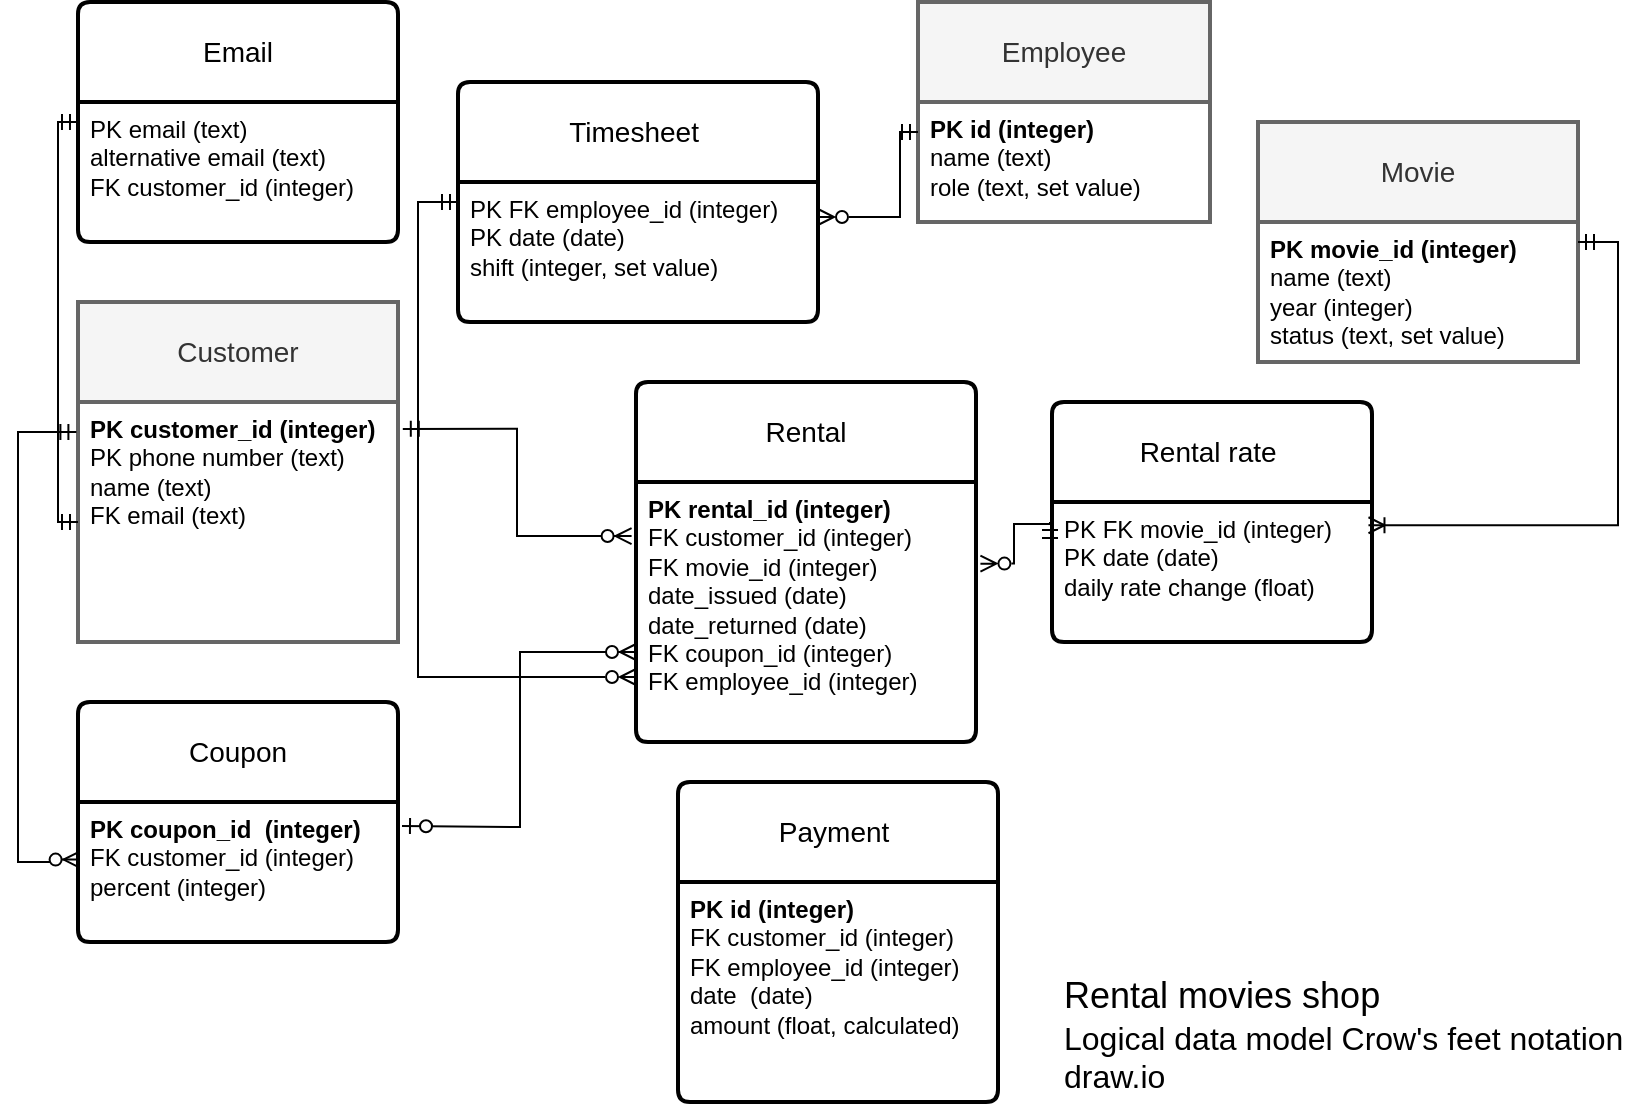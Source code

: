 <mxfile version="26.2.14">
  <diagram name="Page-1" id="s2K_nMJZjF3idkyLSry7">
    <mxGraphModel dx="1042" dy="535" grid="1" gridSize="10" guides="1" tooltips="1" connect="1" arrows="1" fold="1" page="1" pageScale="1" pageWidth="827" pageHeight="1169" math="0" shadow="0">
      <root>
        <mxCell id="0" />
        <mxCell id="1" parent="0" />
        <object label="Customer" id="y3ixa2gtlaRu2vrzm_rA-23">
          <mxCell style="swimlane;childLayout=stackLayout;horizontal=1;startSize=50;horizontalStack=0;fontSize=14;fontStyle=0;strokeWidth=2;resizeParent=0;resizeLast=1;shadow=0;dashed=0;align=center;arcSize=4;whiteSpace=wrap;html=1;fillColor=#f5f5f5;fontColor=#333333;strokeColor=#666666;" parent="1" vertex="1">
            <mxGeometry x="50" y="160" width="160" height="170" as="geometry" />
          </mxCell>
        </object>
        <mxCell id="y3ixa2gtlaRu2vrzm_rA-24" value="&lt;b&gt;PK customer_id (integer)&lt;/b&gt;&lt;br&gt;PK phone number (text)&lt;br&gt;name (text)&lt;br&gt;&lt;div&gt;FK email (text)&lt;/div&gt;&lt;div&gt;&lt;br&gt;&lt;/div&gt;" style="align=left;strokeColor=none;fillColor=none;spacingLeft=4;spacingRight=4;fontSize=12;verticalAlign=top;resizable=0;rotatable=0;part=1;html=1;whiteSpace=wrap;" parent="y3ixa2gtlaRu2vrzm_rA-23" vertex="1">
          <mxGeometry y="50" width="160" height="120" as="geometry" />
        </mxCell>
        <mxCell id="y3ixa2gtlaRu2vrzm_rA-31" value="Coupon" style="swimlane;childLayout=stackLayout;horizontal=1;startSize=50;horizontalStack=0;rounded=1;fontSize=14;fontStyle=0;strokeWidth=2;resizeParent=0;resizeLast=1;shadow=0;dashed=0;align=center;arcSize=4;whiteSpace=wrap;html=1;" parent="1" vertex="1">
          <mxGeometry x="50" y="360" width="160" height="120" as="geometry" />
        </mxCell>
        <mxCell id="y3ixa2gtlaRu2vrzm_rA-32" value="&lt;b&gt;PK coupon_id&amp;nbsp; (integer)&lt;/b&gt;&lt;br&gt;FK customer_id (integer)&lt;br&gt;percent (integer)" style="align=left;strokeColor=none;fillColor=none;spacingLeft=4;spacingRight=4;fontSize=12;verticalAlign=top;resizable=0;rotatable=0;part=1;html=1;whiteSpace=wrap;" parent="y3ixa2gtlaRu2vrzm_rA-31" vertex="1">
          <mxGeometry y="50" width="160" height="70" as="geometry" />
        </mxCell>
        <mxCell id="y3ixa2gtlaRu2vrzm_rA-33" value="Rental" style="swimlane;childLayout=stackLayout;horizontal=1;startSize=50;horizontalStack=0;rounded=1;fontSize=14;fontStyle=0;strokeWidth=2;resizeParent=0;resizeLast=1;shadow=0;dashed=0;align=center;arcSize=4;whiteSpace=wrap;html=1;" parent="1" vertex="1">
          <mxGeometry x="329" y="200" width="170" height="180" as="geometry" />
        </mxCell>
        <mxCell id="9Lf0QPpLqfE-UD8IVxj_-24" value="" style="edgeStyle=orthogonalEdgeStyle;fontSize=12;html=1;endArrow=ERmandOne;startArrow=ERzeroToMany;rounded=0;exitX=1.013;exitY=0.314;exitDx=0;exitDy=0;exitPerimeter=0;startFill=0;" edge="1" parent="y3ixa2gtlaRu2vrzm_rA-33" source="y3ixa2gtlaRu2vrzm_rA-34">
          <mxGeometry width="100" height="100" relative="1" as="geometry">
            <mxPoint x="111" y="170" as="sourcePoint" />
            <mxPoint x="207" y="70" as="targetPoint" />
            <Array as="points">
              <mxPoint x="189" y="91" />
              <mxPoint x="189" y="71" />
            </Array>
          </mxGeometry>
        </mxCell>
        <mxCell id="y3ixa2gtlaRu2vrzm_rA-34" value="&lt;b&gt;PK rental_id (integer)&lt;/b&gt;&lt;br&gt;FK customer_id (integer)&lt;br&gt;FK movie_id (integer)&lt;div&gt;date_issued (date)&lt;/div&gt;&lt;div&gt;date_returned (date)&amp;nbsp;&amp;nbsp;&lt;/div&gt;&lt;div&gt;FK coupon_id (integer)&lt;/div&gt;&lt;div&gt;FK employee_id (integer)&lt;/div&gt;" style="align=left;strokeColor=none;fillColor=none;spacingLeft=4;spacingRight=4;fontSize=12;verticalAlign=top;resizable=0;rotatable=0;part=1;html=1;whiteSpace=wrap;" parent="y3ixa2gtlaRu2vrzm_rA-33" vertex="1">
          <mxGeometry y="50" width="170" height="130" as="geometry" />
        </mxCell>
        <mxCell id="y3ixa2gtlaRu2vrzm_rA-35" value="Movie" style="swimlane;childLayout=stackLayout;horizontal=1;startSize=50;horizontalStack=0;fontSize=14;fontStyle=0;strokeWidth=2;resizeParent=0;resizeLast=1;shadow=0;dashed=0;align=center;arcSize=4;whiteSpace=wrap;html=1;fillColor=#f5f5f5;fontColor=#333333;strokeColor=#666666;" parent="1" vertex="1">
          <mxGeometry x="640" y="70" width="160" height="120" as="geometry" />
        </mxCell>
        <mxCell id="y3ixa2gtlaRu2vrzm_rA-36" value="&lt;b&gt;PK movie_id (integer)&lt;/b&gt;&lt;br&gt;name (text)&lt;div&gt;year (integer)&lt;br&gt;status (text, set value)&lt;/div&gt;" style="align=left;strokeColor=none;fillColor=none;spacingLeft=4;spacingRight=4;fontSize=12;verticalAlign=top;resizable=0;rotatable=0;part=1;html=1;whiteSpace=wrap;" parent="y3ixa2gtlaRu2vrzm_rA-35" vertex="1">
          <mxGeometry y="50" width="160" height="70" as="geometry" />
        </mxCell>
        <mxCell id="y3ixa2gtlaRu2vrzm_rA-37" value="Rental rate&amp;nbsp;" style="swimlane;childLayout=stackLayout;horizontal=1;startSize=50;horizontalStack=0;rounded=1;fontSize=14;fontStyle=0;strokeWidth=2;resizeParent=0;resizeLast=1;shadow=0;dashed=0;align=center;arcSize=4;whiteSpace=wrap;html=1;" parent="1" vertex="1">
          <mxGeometry x="537" y="210" width="160" height="120" as="geometry" />
        </mxCell>
        <mxCell id="y3ixa2gtlaRu2vrzm_rA-38" value="PK FK movie_id (integer)&lt;div&gt;PK date (date)&lt;/div&gt;&lt;div&gt;daily rate change (float)&amp;nbsp;&amp;nbsp;&lt;/div&gt;" style="align=left;strokeColor=none;fillColor=none;spacingLeft=4;spacingRight=4;fontSize=12;verticalAlign=top;resizable=0;rotatable=0;part=1;html=1;whiteSpace=wrap;" parent="y3ixa2gtlaRu2vrzm_rA-37" vertex="1">
          <mxGeometry y="50" width="160" height="70" as="geometry" />
        </mxCell>
        <mxCell id="y3ixa2gtlaRu2vrzm_rA-59" value="" style="edgeStyle=orthogonalEdgeStyle;fontSize=12;html=1;endArrow=ERzeroToMany;startArrow=ERmandOne;rounded=0;exitX=1.015;exitY=0.112;exitDx=0;exitDy=0;exitPerimeter=0;entryX=-0.013;entryY=0.208;entryDx=0;entryDy=0;entryPerimeter=0;" parent="1" edge="1" target="y3ixa2gtlaRu2vrzm_rA-34" source="y3ixa2gtlaRu2vrzm_rA-24">
          <mxGeometry width="100" height="100" relative="1" as="geometry">
            <mxPoint x="265.0" y="214.5" as="sourcePoint" />
            <mxPoint x="320" y="280" as="targetPoint" />
          </mxGeometry>
        </mxCell>
        <mxCell id="y3ixa2gtlaRu2vrzm_rA-61" value="" style="edgeStyle=orthogonalEdgeStyle;fontSize=12;html=1;endArrow=ERzeroToMany;startArrow=ERzeroToOne;rounded=0;entryX=0;entryY=0.75;entryDx=0;entryDy=0;" parent="1" edge="1" target="y3ixa2gtlaRu2vrzm_rA-33">
          <mxGeometry width="100" height="100" relative="1" as="geometry">
            <mxPoint x="212" y="422" as="sourcePoint" />
            <mxPoint x="332" y="380" as="targetPoint" />
          </mxGeometry>
        </mxCell>
        <mxCell id="y3ixa2gtlaRu2vrzm_rA-63" value="" style="edgeStyle=orthogonalEdgeStyle;fontSize=12;html=1;endArrow=ERoneToMany;startArrow=ERmandOne;rounded=0;entryX=0.989;entryY=0.166;entryDx=0;entryDy=0;entryPerimeter=0;" parent="1" source="y3ixa2gtlaRu2vrzm_rA-36" target="y3ixa2gtlaRu2vrzm_rA-38" edge="1">
          <mxGeometry width="100" height="100" relative="1" as="geometry">
            <mxPoint x="490" y="200" as="sourcePoint" />
            <mxPoint x="590" y="100" as="targetPoint" />
            <Array as="points">
              <mxPoint x="820" y="130" />
              <mxPoint x="820" y="272" />
            </Array>
          </mxGeometry>
        </mxCell>
        <mxCell id="y3ixa2gtlaRu2vrzm_rA-65" value="&lt;font face=&quot;Helvetica&quot; style=&quot;font-size: 18px;&quot;&gt;Rental movies shop&amp;nbsp;&lt;/font&gt;&lt;div&gt;&lt;font face=&quot;Helvetica&quot; size=&quot;3&quot;&gt;Logical data model&amp;nbsp;&lt;span style=&quot;background-color: rgb(255, 255, 255);&quot;&gt;Crow&#39;s feet notation&lt;/span&gt;&lt;/font&gt;&lt;/div&gt;&lt;div&gt;&lt;font face=&quot;Helvetica&quot; size=&quot;3&quot;&gt;&lt;span style=&quot;background-color: rgb(255, 255, 255);&quot;&gt;draw.io&lt;/span&gt;&lt;/font&gt;&lt;/div&gt;" style="text;strokeColor=none;fillColor=none;spacingLeft=4;spacingRight=4;overflow=hidden;rotatable=0;points=[[0,0.5],[1,0.5]];portConstraint=eastwest;fontSize=12;whiteSpace=wrap;html=1;" parent="1" vertex="1">
          <mxGeometry x="537" y="490" width="290" height="70" as="geometry" />
        </mxCell>
        <mxCell id="9Lf0QPpLqfE-UD8IVxj_-1" value="Email" style="swimlane;childLayout=stackLayout;horizontal=1;startSize=50;horizontalStack=0;rounded=1;fontSize=14;fontStyle=0;strokeWidth=2;resizeParent=0;resizeLast=1;shadow=0;dashed=0;align=center;arcSize=4;whiteSpace=wrap;html=1;" vertex="1" parent="1">
          <mxGeometry x="50" y="10" width="160" height="120" as="geometry" />
        </mxCell>
        <mxCell id="9Lf0QPpLqfE-UD8IVxj_-2" value="PK email (text)&lt;div&gt;alternative email (text)&amp;nbsp;&amp;nbsp;&lt;/div&gt;&lt;div&gt;FK customer_id (integer)&lt;/div&gt;" style="align=left;strokeColor=none;fillColor=none;spacingLeft=4;spacingRight=4;fontSize=12;verticalAlign=top;resizable=0;rotatable=0;part=1;html=1;whiteSpace=wrap;" vertex="1" parent="9Lf0QPpLqfE-UD8IVxj_-1">
          <mxGeometry y="50" width="160" height="70" as="geometry" />
        </mxCell>
        <mxCell id="9Lf0QPpLqfE-UD8IVxj_-36" value="" style="edgeStyle=elbowEdgeStyle;fontSize=12;html=1;endArrow=ERmandOne;startArrow=ERzeroToMany;rounded=0;exitX=0;exitY=0.75;exitDx=0;exitDy=0;startFill=0;" edge="1" parent="9Lf0QPpLqfE-UD8IVxj_-1" source="y3ixa2gtlaRu2vrzm_rA-34">
          <mxGeometry width="100" height="100" relative="1" as="geometry">
            <mxPoint x="220" y="300" as="sourcePoint" />
            <mxPoint x="190" y="100" as="targetPoint" />
            <Array as="points">
              <mxPoint x="170" y="210" />
            </Array>
          </mxGeometry>
        </mxCell>
        <mxCell id="9Lf0QPpLqfE-UD8IVxj_-5" value="Employee" style="swimlane;childLayout=stackLayout;horizontal=1;startSize=50;horizontalStack=0;fontSize=14;fontStyle=0;strokeWidth=2;resizeParent=0;resizeLast=1;shadow=0;dashed=0;align=center;arcSize=4;whiteSpace=wrap;html=1;fillColor=#f5f5f5;fontColor=#333333;strokeColor=#666666;" vertex="1" parent="1">
          <mxGeometry x="470" y="10" width="146" height="110" as="geometry" />
        </mxCell>
        <mxCell id="9Lf0QPpLqfE-UD8IVxj_-6" value="&lt;b&gt;PK id (integer)&lt;/b&gt;&lt;div&gt;name (text)&lt;/div&gt;&lt;div&gt;role (text, set value)&lt;/div&gt;" style="align=left;strokeColor=none;fillColor=none;spacingLeft=4;spacingRight=4;fontSize=12;verticalAlign=top;resizable=0;rotatable=0;part=1;html=1;whiteSpace=wrap;" vertex="1" parent="9Lf0QPpLqfE-UD8IVxj_-5">
          <mxGeometry y="50" width="146" height="60" as="geometry" />
        </mxCell>
        <mxCell id="9Lf0QPpLqfE-UD8IVxj_-14" style="edgeStyle=orthogonalEdgeStyle;rounded=0;orthogonalLoop=1;jettySize=auto;html=1;exitX=0.5;exitY=1;exitDx=0;exitDy=0;" edge="1" parent="9Lf0QPpLqfE-UD8IVxj_-5" source="9Lf0QPpLqfE-UD8IVxj_-6" target="9Lf0QPpLqfE-UD8IVxj_-6">
          <mxGeometry relative="1" as="geometry" />
        </mxCell>
        <mxCell id="9Lf0QPpLqfE-UD8IVxj_-15" style="edgeStyle=orthogonalEdgeStyle;rounded=0;orthogonalLoop=1;jettySize=auto;html=1;exitX=0.5;exitY=1;exitDx=0;exitDy=0;" edge="1" parent="9Lf0QPpLqfE-UD8IVxj_-5" source="9Lf0QPpLqfE-UD8IVxj_-6" target="9Lf0QPpLqfE-UD8IVxj_-6">
          <mxGeometry relative="1" as="geometry" />
        </mxCell>
        <mxCell id="9Lf0QPpLqfE-UD8IVxj_-8" value="Payment&amp;nbsp;" style="swimlane;childLayout=stackLayout;horizontal=1;startSize=50;horizontalStack=0;rounded=1;fontSize=14;fontStyle=0;strokeWidth=2;resizeParent=0;resizeLast=1;shadow=0;dashed=0;align=center;arcSize=4;whiteSpace=wrap;html=1;" vertex="1" parent="1">
          <mxGeometry x="350" y="400" width="160" height="160" as="geometry" />
        </mxCell>
        <mxCell id="9Lf0QPpLqfE-UD8IVxj_-34" value="&lt;b&gt;PK id (integer)&lt;/b&gt;&lt;div&gt;FK customer_id (integer)&lt;/div&gt;&lt;div&gt;FK employee_id&lt;span style=&quot;background-color: transparent; color: light-dark(rgb(0, 0, 0), rgb(255, 255, 255));&quot;&gt;&amp;nbsp;(integer)&lt;/span&gt;&lt;/div&gt;&lt;div&gt;date&amp;nbsp; (date)&lt;/div&gt;&lt;div&gt;amount (float, calculated)&lt;/div&gt;" style="align=left;strokeColor=none;fillColor=none;spacingLeft=4;spacingRight=4;fontSize=12;verticalAlign=top;resizable=0;rotatable=0;part=1;html=1;whiteSpace=wrap;" vertex="1" parent="9Lf0QPpLqfE-UD8IVxj_-8">
          <mxGeometry y="50" width="160" height="110" as="geometry" />
        </mxCell>
        <mxCell id="y3ixa2gtlaRu2vrzm_rA-58" value="" style="edgeStyle=orthogonalEdgeStyle;fontSize=12;html=1;endArrow=ERzeroToMany;startArrow=ERmandOne;rounded=0;exitX=-0.005;exitY=0.125;exitDx=0;exitDy=0;exitPerimeter=0;entryX=0.005;entryY=0.411;entryDx=0;entryDy=0;entryPerimeter=0;" parent="1" source="y3ixa2gtlaRu2vrzm_rA-24" edge="1" target="y3ixa2gtlaRu2vrzm_rA-32">
          <mxGeometry width="100" height="100" relative="1" as="geometry">
            <mxPoint x="40" y="220" as="sourcePoint" />
            <mxPoint x="40" y="430" as="targetPoint" />
            <Array as="points">
              <mxPoint x="20" y="225" />
              <mxPoint x="20" y="440" />
              <mxPoint x="40" y="440" />
              <mxPoint x="40" y="439" />
            </Array>
          </mxGeometry>
        </mxCell>
        <mxCell id="9Lf0QPpLqfE-UD8IVxj_-13" value="" style="edgeStyle=orthogonalEdgeStyle;fontSize=12;html=1;endArrow=ERmandOne;startArrow=ERmandOne;rounded=0;entryX=0;entryY=0.143;entryDx=0;entryDy=0;entryPerimeter=0;exitX=0;exitY=0.5;exitDx=0;exitDy=0;" edge="1" parent="1" source="y3ixa2gtlaRu2vrzm_rA-24" target="9Lf0QPpLqfE-UD8IVxj_-2">
          <mxGeometry width="100" height="100" relative="1" as="geometry">
            <mxPoint x="30" y="270" as="sourcePoint" />
            <mxPoint x="50" y="70" as="targetPoint" />
          </mxGeometry>
        </mxCell>
        <mxCell id="9Lf0QPpLqfE-UD8IVxj_-17" value="Timesheet&amp;nbsp;" style="swimlane;childLayout=stackLayout;horizontal=1;startSize=50;horizontalStack=0;rounded=1;fontSize=14;fontStyle=0;strokeWidth=2;resizeParent=0;resizeLast=1;shadow=0;dashed=0;align=center;arcSize=4;whiteSpace=wrap;html=1;" vertex="1" parent="1">
          <mxGeometry x="240" y="50" width="180" height="120" as="geometry" />
        </mxCell>
        <mxCell id="9Lf0QPpLqfE-UD8IVxj_-18" value="PK FK employee_id (integer)&lt;div&gt;PK date (date)&lt;/div&gt;&lt;div&gt;shift (integer, set value)&lt;/div&gt;" style="align=left;strokeColor=none;fillColor=none;spacingLeft=4;spacingRight=4;fontSize=12;verticalAlign=top;resizable=0;rotatable=0;part=1;html=1;whiteSpace=wrap;" vertex="1" parent="9Lf0QPpLqfE-UD8IVxj_-17">
          <mxGeometry y="50" width="180" height="70" as="geometry" />
        </mxCell>
        <mxCell id="9Lf0QPpLqfE-UD8IVxj_-22" value="" style="edgeStyle=orthogonalEdgeStyle;fontSize=12;html=1;endArrow=ERmandOne;rounded=0;exitX=1;exitY=0.25;exitDx=0;exitDy=0;entryX=0;entryY=0.25;entryDx=0;entryDy=0;startArrow=ERzeroToMany;startFill=0;" edge="1" parent="1" source="9Lf0QPpLqfE-UD8IVxj_-18" target="9Lf0QPpLqfE-UD8IVxj_-6">
          <mxGeometry width="100" height="100" relative="1" as="geometry">
            <mxPoint x="370" y="170" as="sourcePoint" />
            <mxPoint x="460" y="70" as="targetPoint" />
            <Array as="points">
              <mxPoint x="461" y="118" />
              <mxPoint x="461" y="75" />
            </Array>
          </mxGeometry>
        </mxCell>
      </root>
    </mxGraphModel>
  </diagram>
</mxfile>
